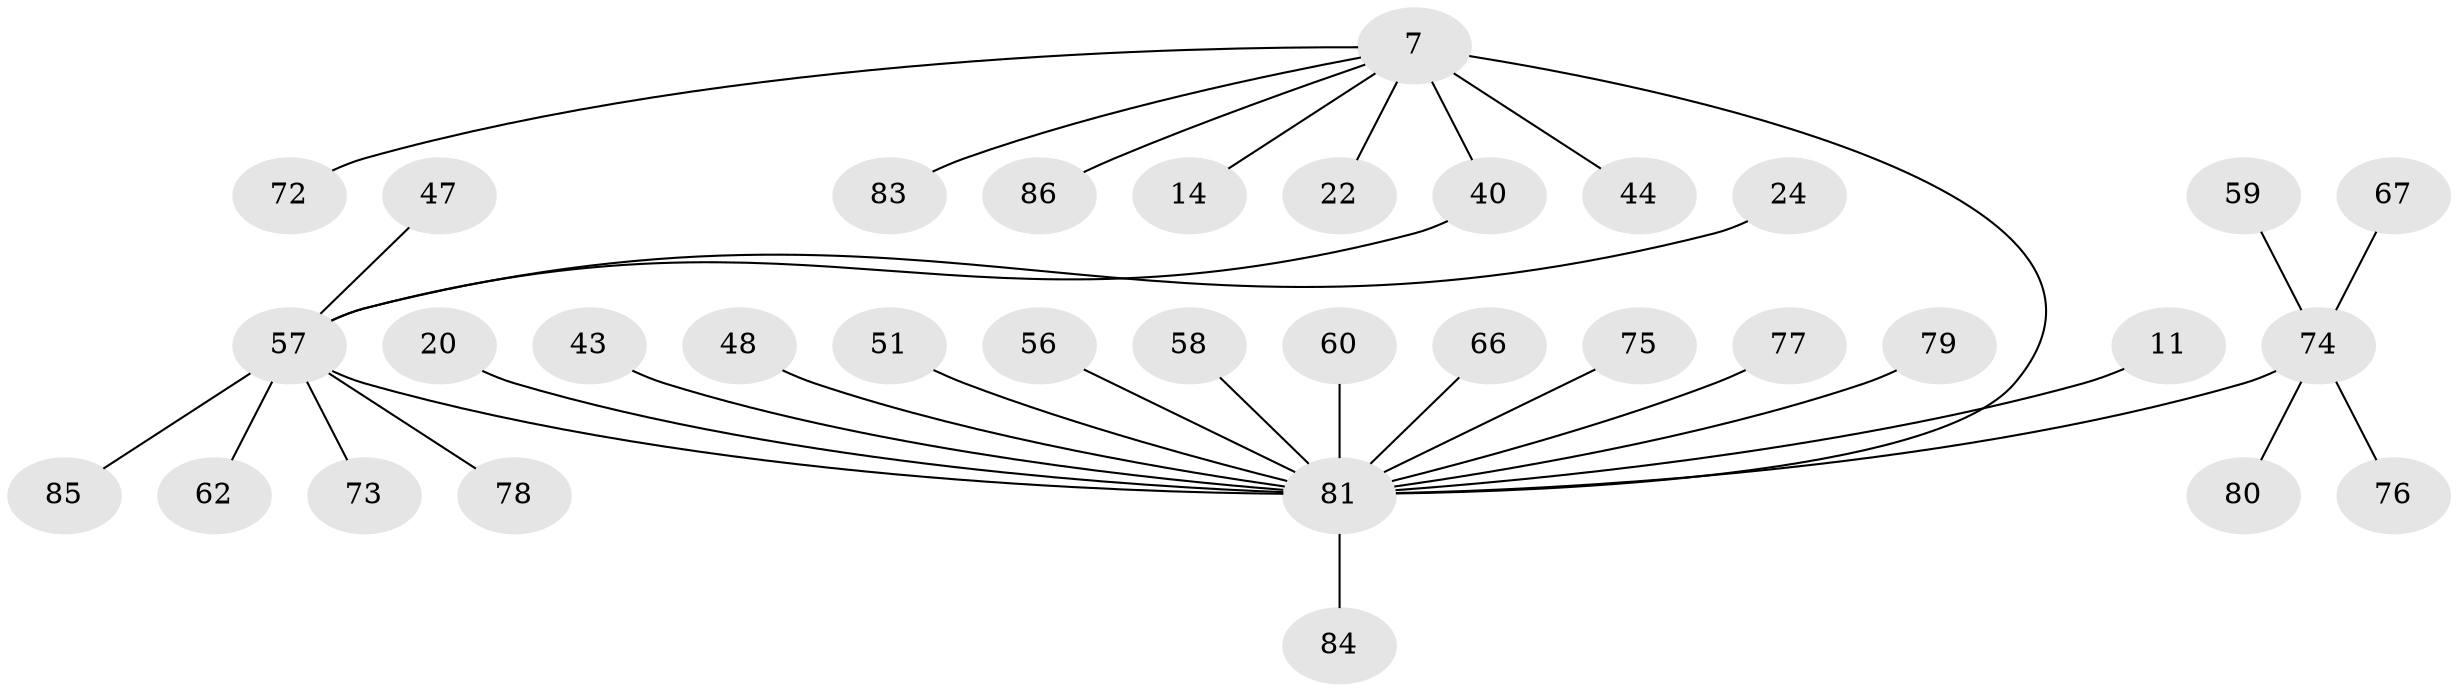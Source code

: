 // original degree distribution, {13: 0.011627906976744186, 1: 0.6046511627906976, 12: 0.011627906976744186, 8: 0.023255813953488372, 7: 0.011627906976744186, 4: 0.023255813953488372, 5: 0.03488372093023256, 10: 0.011627906976744186, 3: 0.10465116279069768, 2: 0.16279069767441862}
// Generated by graph-tools (version 1.1) at 2025/51/03/04/25 21:51:00]
// undirected, 34 vertices, 34 edges
graph export_dot {
graph [start="1"]
  node [color=gray90,style=filled];
  7 [super="+4"];
  11;
  14;
  20;
  22;
  24;
  40 [super="+38"];
  43;
  44;
  47 [super="+27"];
  48;
  51 [super="+50"];
  56;
  57 [super="+25+35"];
  58 [super="+21+52"];
  59 [super="+34"];
  60;
  62 [super="+17+46"];
  66;
  67;
  72 [super="+37+61+63"];
  73;
  74 [super="+32+64+39"];
  75;
  76;
  77 [super="+65"];
  78 [super="+28"];
  79;
  80;
  81 [super="+70+69+41+54+3"];
  83;
  84;
  85;
  86 [super="+82"];
  7 -- 22;
  7 -- 44;
  7 -- 14;
  7 -- 83;
  7 -- 72;
  7 -- 40;
  7 -- 86;
  7 -- 81 [weight=3];
  11 -- 81;
  20 -- 81;
  24 -- 57;
  40 -- 57;
  43 -- 81;
  47 -- 57;
  48 -- 81;
  51 -- 81;
  56 -- 81;
  57 -- 85;
  57 -- 73;
  57 -- 62;
  57 -- 78;
  57 -- 81 [weight=4];
  58 -- 81;
  59 -- 74;
  60 -- 81 [weight=2];
  66 -- 81;
  67 -- 74;
  74 -- 80;
  74 -- 81 [weight=2];
  74 -- 76;
  75 -- 81;
  77 -- 81;
  79 -- 81;
  81 -- 84;
}
